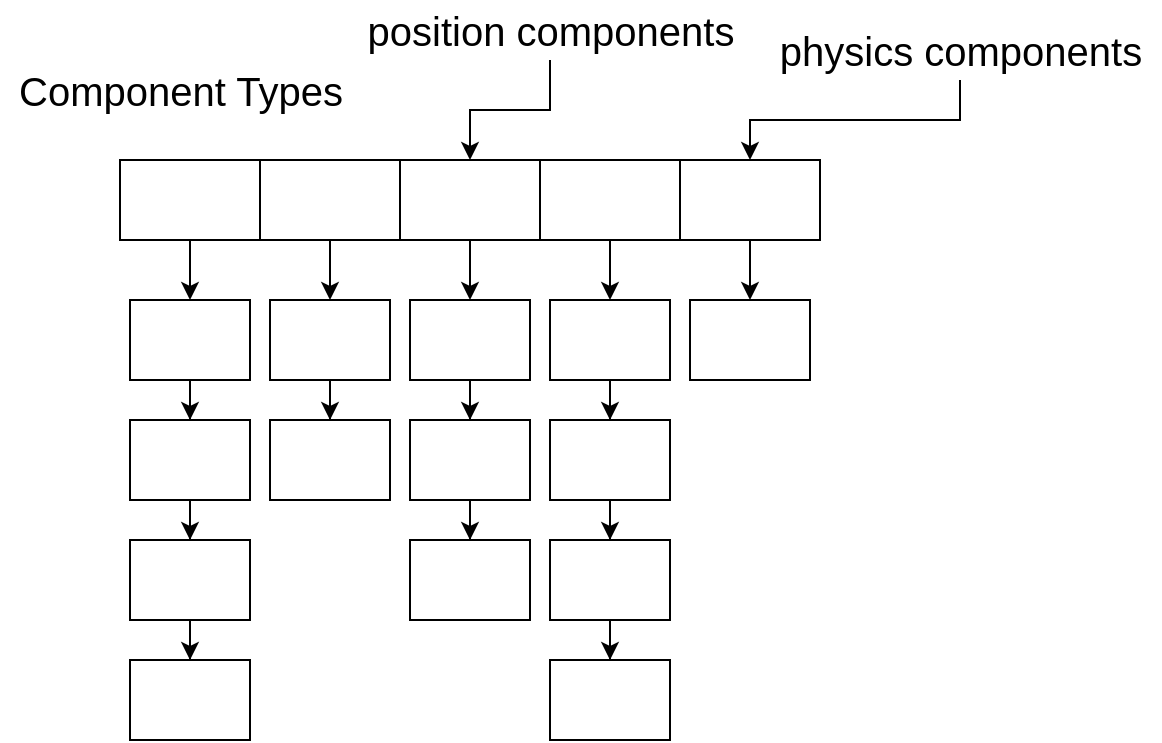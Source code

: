 <mxfile version="13.10.9" type="github" pages="2">
  <diagram id="K7YyzgM8BqWO4I0Dd4Y1" name="Page-1">
    <mxGraphModel dx="928" dy="656" grid="1" gridSize="10" guides="1" tooltips="1" connect="1" arrows="1" fold="1" page="1" pageScale="1" pageWidth="850" pageHeight="600" math="0" shadow="0">
      <root>
        <mxCell id="0" />
        <mxCell id="1" parent="0" />
        <mxCell id="hg4rMiHEVmjoYwZ0kQkk-41" style="edgeStyle=orthogonalEdgeStyle;rounded=0;orthogonalLoop=1;jettySize=auto;html=1;exitX=0.5;exitY=1;exitDx=0;exitDy=0;entryX=0.5;entryY=0;entryDx=0;entryDy=0;fontSize=20;" parent="1" source="hg4rMiHEVmjoYwZ0kQkk-1" target="hg4rMiHEVmjoYwZ0kQkk-34" edge="1">
          <mxGeometry relative="1" as="geometry" />
        </mxCell>
        <mxCell id="hg4rMiHEVmjoYwZ0kQkk-1" value="" style="rounded=0;whiteSpace=wrap;html=1;" parent="1" vertex="1">
          <mxGeometry x="110" y="120" width="70" height="40" as="geometry" />
        </mxCell>
        <mxCell id="hg4rMiHEVmjoYwZ0kQkk-55" style="edgeStyle=orthogonalEdgeStyle;rounded=0;orthogonalLoop=1;jettySize=auto;html=1;exitX=0.5;exitY=1;exitDx=0;exitDy=0;entryX=0.5;entryY=0;entryDx=0;entryDy=0;fontSize=20;" parent="1" source="hg4rMiHEVmjoYwZ0kQkk-30" target="hg4rMiHEVmjoYwZ0kQkk-49" edge="1">
          <mxGeometry relative="1" as="geometry" />
        </mxCell>
        <mxCell id="hg4rMiHEVmjoYwZ0kQkk-30" value="" style="rounded=0;whiteSpace=wrap;html=1;" parent="1" vertex="1">
          <mxGeometry x="180" y="120" width="70" height="40" as="geometry" />
        </mxCell>
        <mxCell id="hg4rMiHEVmjoYwZ0kQkk-81" style="edgeStyle=orthogonalEdgeStyle;rounded=0;orthogonalLoop=1;jettySize=auto;html=1;exitX=0.5;exitY=1;exitDx=0;exitDy=0;fontSize=20;" parent="1" source="hg4rMiHEVmjoYwZ0kQkk-31" target="hg4rMiHEVmjoYwZ0kQkk-57" edge="1">
          <mxGeometry relative="1" as="geometry" />
        </mxCell>
        <mxCell id="hg4rMiHEVmjoYwZ0kQkk-31" value="" style="rounded=0;whiteSpace=wrap;html=1;" parent="1" vertex="1">
          <mxGeometry x="250" y="120" width="70" height="40" as="geometry" />
        </mxCell>
        <mxCell id="hg4rMiHEVmjoYwZ0kQkk-32" value="" style="rounded=0;whiteSpace=wrap;html=1;" parent="1" vertex="1">
          <mxGeometry x="320" y="120" width="70" height="40" as="geometry" />
        </mxCell>
        <mxCell id="hg4rMiHEVmjoYwZ0kQkk-33" value="" style="rounded=0;whiteSpace=wrap;html=1;" parent="1" vertex="1">
          <mxGeometry x="390" y="120" width="70" height="40" as="geometry" />
        </mxCell>
        <mxCell id="hg4rMiHEVmjoYwZ0kQkk-43" value="" style="edgeStyle=orthogonalEdgeStyle;rounded=0;orthogonalLoop=1;jettySize=auto;html=1;fontSize=20;" parent="1" source="hg4rMiHEVmjoYwZ0kQkk-34" target="hg4rMiHEVmjoYwZ0kQkk-42" edge="1">
          <mxGeometry relative="1" as="geometry" />
        </mxCell>
        <mxCell id="hg4rMiHEVmjoYwZ0kQkk-34" value="" style="rounded=0;whiteSpace=wrap;html=1;" parent="1" vertex="1">
          <mxGeometry x="115" y="190" width="60" height="40" as="geometry" />
        </mxCell>
        <mxCell id="hg4rMiHEVmjoYwZ0kQkk-40" value="Component Types" style="text;html=1;resizable=0;autosize=1;align=center;verticalAlign=middle;points=[];fillColor=none;strokeColor=none;rounded=0;fontSize=20;" parent="1" vertex="1">
          <mxGeometry x="50" y="70" width="180" height="30" as="geometry" />
        </mxCell>
        <mxCell id="hg4rMiHEVmjoYwZ0kQkk-45" value="" style="edgeStyle=orthogonalEdgeStyle;rounded=0;orthogonalLoop=1;jettySize=auto;html=1;fontSize=20;" parent="1" source="hg4rMiHEVmjoYwZ0kQkk-42" target="hg4rMiHEVmjoYwZ0kQkk-44" edge="1">
          <mxGeometry relative="1" as="geometry" />
        </mxCell>
        <mxCell id="hg4rMiHEVmjoYwZ0kQkk-42" value="" style="rounded=0;whiteSpace=wrap;html=1;" parent="1" vertex="1">
          <mxGeometry x="115" y="250" width="60" height="40" as="geometry" />
        </mxCell>
        <mxCell id="hg4rMiHEVmjoYwZ0kQkk-47" value="" style="edgeStyle=orthogonalEdgeStyle;rounded=0;orthogonalLoop=1;jettySize=auto;html=1;fontSize=20;" parent="1" source="hg4rMiHEVmjoYwZ0kQkk-44" target="hg4rMiHEVmjoYwZ0kQkk-46" edge="1">
          <mxGeometry relative="1" as="geometry" />
        </mxCell>
        <mxCell id="hg4rMiHEVmjoYwZ0kQkk-44" value="" style="rounded=0;whiteSpace=wrap;html=1;" parent="1" vertex="1">
          <mxGeometry x="115" y="310" width="60" height="40" as="geometry" />
        </mxCell>
        <mxCell id="hg4rMiHEVmjoYwZ0kQkk-46" value="" style="rounded=0;whiteSpace=wrap;html=1;" parent="1" vertex="1">
          <mxGeometry x="115" y="370" width="60" height="40" as="geometry" />
        </mxCell>
        <mxCell id="hg4rMiHEVmjoYwZ0kQkk-48" value="" style="edgeStyle=orthogonalEdgeStyle;rounded=0;orthogonalLoop=1;jettySize=auto;html=1;fontSize=20;" parent="1" source="hg4rMiHEVmjoYwZ0kQkk-49" target="hg4rMiHEVmjoYwZ0kQkk-51" edge="1">
          <mxGeometry relative="1" as="geometry" />
        </mxCell>
        <mxCell id="hg4rMiHEVmjoYwZ0kQkk-49" value="" style="rounded=0;whiteSpace=wrap;html=1;" parent="1" vertex="1">
          <mxGeometry x="185" y="190" width="60" height="40" as="geometry" />
        </mxCell>
        <mxCell id="hg4rMiHEVmjoYwZ0kQkk-51" value="" style="rounded=0;whiteSpace=wrap;html=1;" parent="1" vertex="1">
          <mxGeometry x="185" y="250" width="60" height="40" as="geometry" />
        </mxCell>
        <mxCell id="hg4rMiHEVmjoYwZ0kQkk-56" value="" style="edgeStyle=orthogonalEdgeStyle;rounded=0;orthogonalLoop=1;jettySize=auto;html=1;fontSize=20;" parent="1" source="hg4rMiHEVmjoYwZ0kQkk-57" target="hg4rMiHEVmjoYwZ0kQkk-59" edge="1">
          <mxGeometry relative="1" as="geometry" />
        </mxCell>
        <mxCell id="hg4rMiHEVmjoYwZ0kQkk-57" value="" style="rounded=0;whiteSpace=wrap;html=1;" parent="1" vertex="1">
          <mxGeometry x="255" y="190" width="60" height="40" as="geometry" />
        </mxCell>
        <mxCell id="hg4rMiHEVmjoYwZ0kQkk-58" value="" style="edgeStyle=orthogonalEdgeStyle;rounded=0;orthogonalLoop=1;jettySize=auto;html=1;fontSize=20;" parent="1" source="hg4rMiHEVmjoYwZ0kQkk-59" target="hg4rMiHEVmjoYwZ0kQkk-61" edge="1">
          <mxGeometry relative="1" as="geometry" />
        </mxCell>
        <mxCell id="hg4rMiHEVmjoYwZ0kQkk-59" value="" style="rounded=0;whiteSpace=wrap;html=1;" parent="1" vertex="1">
          <mxGeometry x="255" y="250" width="60" height="40" as="geometry" />
        </mxCell>
        <mxCell id="hg4rMiHEVmjoYwZ0kQkk-61" value="" style="rounded=0;whiteSpace=wrap;html=1;" parent="1" vertex="1">
          <mxGeometry x="255" y="310" width="60" height="40" as="geometry" />
        </mxCell>
        <mxCell id="hg4rMiHEVmjoYwZ0kQkk-73" style="edgeStyle=orthogonalEdgeStyle;rounded=0;orthogonalLoop=1;jettySize=auto;html=1;exitX=0.5;exitY=1;exitDx=0;exitDy=0;entryX=0.5;entryY=0;entryDx=0;entryDy=0;fontSize=20;" parent="1" target="hg4rMiHEVmjoYwZ0kQkk-75" edge="1">
          <mxGeometry relative="1" as="geometry">
            <mxPoint x="355" y="160" as="sourcePoint" />
          </mxGeometry>
        </mxCell>
        <mxCell id="hg4rMiHEVmjoYwZ0kQkk-74" value="" style="edgeStyle=orthogonalEdgeStyle;rounded=0;orthogonalLoop=1;jettySize=auto;html=1;fontSize=20;" parent="1" source="hg4rMiHEVmjoYwZ0kQkk-75" target="hg4rMiHEVmjoYwZ0kQkk-77" edge="1">
          <mxGeometry relative="1" as="geometry" />
        </mxCell>
        <mxCell id="hg4rMiHEVmjoYwZ0kQkk-75" value="" style="rounded=0;whiteSpace=wrap;html=1;" parent="1" vertex="1">
          <mxGeometry x="325" y="190" width="60" height="40" as="geometry" />
        </mxCell>
        <mxCell id="hg4rMiHEVmjoYwZ0kQkk-76" value="" style="edgeStyle=orthogonalEdgeStyle;rounded=0;orthogonalLoop=1;jettySize=auto;html=1;fontSize=20;" parent="1" source="hg4rMiHEVmjoYwZ0kQkk-77" target="hg4rMiHEVmjoYwZ0kQkk-79" edge="1">
          <mxGeometry relative="1" as="geometry" />
        </mxCell>
        <mxCell id="hg4rMiHEVmjoYwZ0kQkk-77" value="" style="rounded=0;whiteSpace=wrap;html=1;" parent="1" vertex="1">
          <mxGeometry x="325" y="250" width="60" height="40" as="geometry" />
        </mxCell>
        <mxCell id="hg4rMiHEVmjoYwZ0kQkk-78" value="" style="edgeStyle=orthogonalEdgeStyle;rounded=0;orthogonalLoop=1;jettySize=auto;html=1;fontSize=20;" parent="1" source="hg4rMiHEVmjoYwZ0kQkk-79" target="hg4rMiHEVmjoYwZ0kQkk-80" edge="1">
          <mxGeometry relative="1" as="geometry" />
        </mxCell>
        <mxCell id="hg4rMiHEVmjoYwZ0kQkk-79" value="" style="rounded=0;whiteSpace=wrap;html=1;" parent="1" vertex="1">
          <mxGeometry x="325" y="310" width="60" height="40" as="geometry" />
        </mxCell>
        <mxCell id="hg4rMiHEVmjoYwZ0kQkk-80" value="" style="rounded=0;whiteSpace=wrap;html=1;" parent="1" vertex="1">
          <mxGeometry x="325" y="370" width="60" height="40" as="geometry" />
        </mxCell>
        <mxCell id="hg4rMiHEVmjoYwZ0kQkk-82" value="" style="edgeStyle=orthogonalEdgeStyle;rounded=0;orthogonalLoop=1;jettySize=auto;html=1;fontSize=20;exitX=0.5;exitY=1;exitDx=0;exitDy=0;" parent="1" source="hg4rMiHEVmjoYwZ0kQkk-33" target="hg4rMiHEVmjoYwZ0kQkk-83" edge="1">
          <mxGeometry relative="1" as="geometry">
            <mxPoint x="420" y="160" as="sourcePoint" />
          </mxGeometry>
        </mxCell>
        <mxCell id="hg4rMiHEVmjoYwZ0kQkk-83" value="" style="rounded=0;whiteSpace=wrap;html=1;" parent="1" vertex="1">
          <mxGeometry x="395" y="190" width="60" height="40" as="geometry" />
        </mxCell>
        <mxCell id="hg4rMiHEVmjoYwZ0kQkk-86" value="" style="edgeStyle=orthogonalEdgeStyle;rounded=0;orthogonalLoop=1;jettySize=auto;html=1;fontSize=20;entryX=0.5;entryY=0;entryDx=0;entryDy=0;" parent="1" source="hg4rMiHEVmjoYwZ0kQkk-84" target="hg4rMiHEVmjoYwZ0kQkk-33" edge="1">
          <mxGeometry relative="1" as="geometry">
            <mxPoint x="530" y="160" as="targetPoint" />
          </mxGeometry>
        </mxCell>
        <mxCell id="hg4rMiHEVmjoYwZ0kQkk-84" value="physics components" style="text;html=1;resizable=0;autosize=1;align=center;verticalAlign=middle;points=[];fillColor=none;strokeColor=none;rounded=0;fontSize=20;" parent="1" vertex="1">
          <mxGeometry x="430" y="50" width="200" height="30" as="geometry" />
        </mxCell>
        <mxCell id="hg4rMiHEVmjoYwZ0kQkk-87" value="" style="edgeStyle=orthogonalEdgeStyle;rounded=0;orthogonalLoop=1;jettySize=auto;html=1;fontSize=20;" parent="1" source="hg4rMiHEVmjoYwZ0kQkk-88" target="hg4rMiHEVmjoYwZ0kQkk-31" edge="1">
          <mxGeometry relative="1" as="geometry">
            <mxPoint x="226.25" y="133.36" as="targetPoint" />
          </mxGeometry>
        </mxCell>
        <mxCell id="hg4rMiHEVmjoYwZ0kQkk-88" value="position components" style="text;html=1;resizable=0;autosize=1;align=center;verticalAlign=middle;points=[];fillColor=none;strokeColor=none;rounded=0;fontSize=20;" parent="1" vertex="1">
          <mxGeometry x="225" y="40" width="200" height="30" as="geometry" />
        </mxCell>
      </root>
    </mxGraphModel>
  </diagram>
  <diagram id="macGjN9iHivub9c09SrN" name="Page-2">
    <mxGraphModel dx="1092" dy="828" grid="1" gridSize="10" guides="1" tooltips="1" connect="1" arrows="1" fold="1" page="1" pageScale="1" pageWidth="850" pageHeight="600" math="0" shadow="0">
      <root>
        <mxCell id="M-IE22q1ZYHwsOlyX31J-0" />
        <mxCell id="M-IE22q1ZYHwsOlyX31J-1" parent="M-IE22q1ZYHwsOlyX31J-0" />
        <mxCell id="M-IE22q1ZYHwsOlyX31J-2" value="" style="rounded=0;whiteSpace=wrap;html=1;fontSize=20;" vertex="1" parent="M-IE22q1ZYHwsOlyX31J-1">
          <mxGeometry x="160" y="100" width="80" height="40" as="geometry" />
        </mxCell>
        <mxCell id="M-IE22q1ZYHwsOlyX31J-3" value="Entity&#39;s by Archetype" style="text;html=1;resizable=0;autosize=1;align=center;verticalAlign=middle;points=[];fillColor=none;strokeColor=none;rounded=0;fontSize=20;" vertex="1" parent="M-IE22q1ZYHwsOlyX31J-1">
          <mxGeometry x="110" y="40" width="200" height="30" as="geometry" />
        </mxCell>
        <mxCell id="M-IE22q1ZYHwsOlyX31J-6" value="" style="rounded=0;whiteSpace=wrap;html=1;fontSize=20;" vertex="1" parent="M-IE22q1ZYHwsOlyX31J-1">
          <mxGeometry x="160" y="140" width="80" height="40" as="geometry" />
        </mxCell>
        <mxCell id="M-IE22q1ZYHwsOlyX31J-7" value="" style="rounded=0;whiteSpace=wrap;html=1;fontSize=20;" vertex="1" parent="M-IE22q1ZYHwsOlyX31J-1">
          <mxGeometry x="160" y="180" width="80" height="40" as="geometry" />
        </mxCell>
        <mxCell id="M-IE22q1ZYHwsOlyX31J-8" value="" style="rounded=0;whiteSpace=wrap;html=1;fontSize=20;" vertex="1" parent="M-IE22q1ZYHwsOlyX31J-1">
          <mxGeometry x="160" y="220" width="80" height="40" as="geometry" />
        </mxCell>
      </root>
    </mxGraphModel>
  </diagram>
</mxfile>
